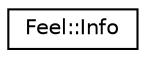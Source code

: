 digraph "Graphical Class Hierarchy"
{
 // LATEX_PDF_SIZE
  edge [fontname="Helvetica",fontsize="10",labelfontname="Helvetica",labelfontsize="10"];
  node [fontname="Helvetica",fontsize="10",shape=record];
  rankdir="LR";
  Node0 [label="Feel::Info",height=0.2,width=0.4,color="black", fillcolor="white", style="filled",URL="$classFeel_1_1Info.html",tooltip="information provider for versioning and installation directories"];
}
